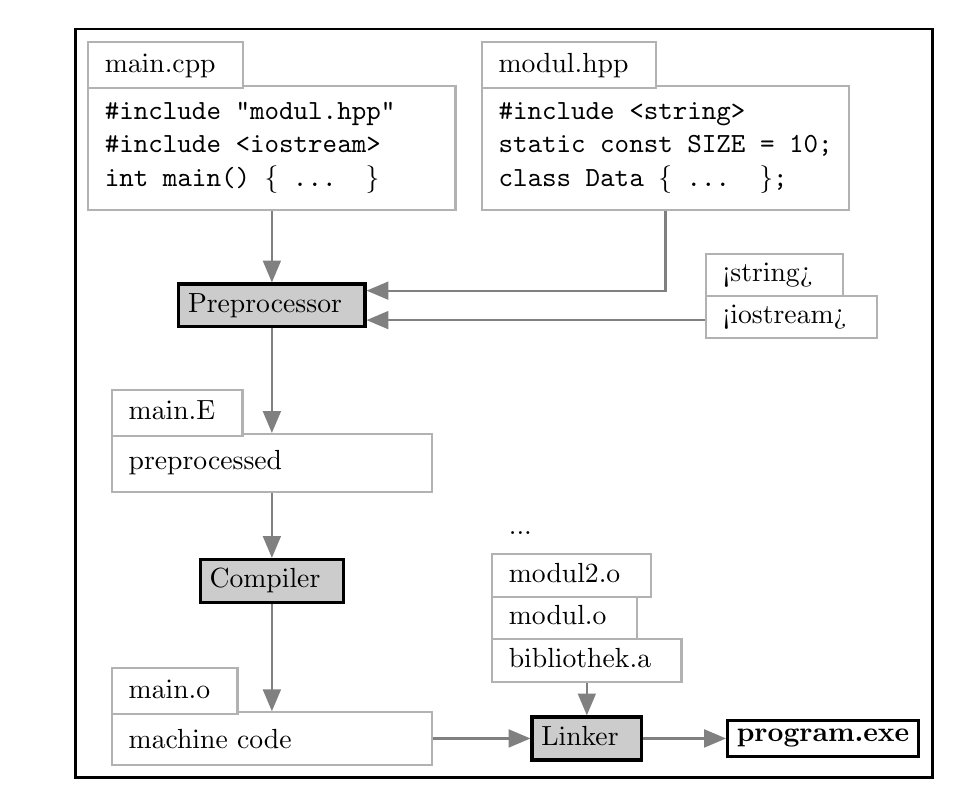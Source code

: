 \usetikzlibrary{backgrounds,positioning}
\usetikzlibrary{arrows}

\pgfdeclarelayer{background}
\pgfdeclarelayer{back}
\pgfsetlayers{background,back,main}

%\resizebox {\columnwidth} {!} {    % (2) scale to exact column width
\begin{tikzpicture}[
    background rectangle/.style={fill=white,draw=black,line width=1pt}, show background rectangle,
]

\tikzstyle{mybox} = [draw, fill=black!0, very thick,
    rectangle, inner sep=8pt, inner ysep=16pt]
\tikzstyle{fancytitle} =[fill=black!0, draw, very thick, text=black!100, rectangle, inner xsep=6pt,yshift=7.2pt,right=0pt]
\tikzstyle{modul} =[text=black!100, rectangle, inner sep=6pt]
\tikzstyle{cpp} =[fill=black!0, draw=black!30, thick]
\tikzstyle{code} =[cpp,font=\tt]
\tikzstyle{hpp} =[fill=black!0, draw, thick]
\tikzstyle{prog} =[fill=black!20, draw=black!100, very thick]
% \gpSchriftfamilie{TheSansMono}

  \node at (0,0) (main) [modul,code] {%
	\begin{minipage}{0.35\textwidth}
      \#include "modul.hpp" \\
      \#include <iostream> \\
	  int main() \{ ... \}
    \end{minipage}%
  };
  \node[fancytitle,cpp] at (main.north west) {main.cpp\phantom(};

  \node at (5,0) (modul) [modul,code] {%
	\begin{minipage}{0.35\textwidth}
      \#include <string> \\
      static const SIZE = 10; \\
	  class Data \{ ... \};
    \end{minipage}%
  };
  \node[fancytitle,cpp] at (modul.north west) {modul.hpp\phantom(};

  \node at (0,-2) (PRE) [prog] {Preprocessor\phantom{g}};

  \node at (0,-4) (code) [modul,cpp] {%
	\begin{minipage}{0.30\textwidth}
      preprocessed
    \end{minipage}%
  };
  \node[fancytitle,cpp] at (code.north west) {main.E\phantom(};

  \node at (0,-5.5) (CPL) [prog] {Compiler\phantom{g}};


  \node at (0,-7.5) (obj) [modul,cpp] {%
	\begin{minipage}{0.30\textwidth}
      machine code
    \end{minipage}%
  };
  \node[fancytitle,cpp] at (obj.north west) {main.o\phantom(};

  \node at (4,-7.5) (LINK) [prog] {Linker\phantom{g}};

  \node[prog,fill=white,] at (7.0,-7.5) (exe) {\bf{program.exe}};


  \node[fancytitle,cpp,above=of LINK,yshift=-24pt]  (liba) {bibliothek.a\phantom{g}};
  \node[fancytitle,cpp] at (liba.north west)  (modulo) {modul.o\phantom{g}};
  \node[fancytitle,cpp] at (modulo.north west)  (modulo2) {modul2.o\phantom{g}};
  \node[fancytitle,cpp,fill=none,draw=none] at (modulo2.north west)  (modulox) {...};

  \node[fancytitle,cpp] at (5.5,-2.4) (iostream) {<iostream>\phantom{g}};
  \node[fancytitle,cpp] at (iostream.north west) (string) {<string>\phantom{g}};


\begin{pgfonlayer}{back}

\begin{scope}[->,thick,black!50]
 \draw[arrows={-triangle 45}]	(main) -- (PRE);
 \draw[arrows={-triangle 45}]	(modul) |- ([yshift=-3pt]PRE.north east);
 \draw[arrows={-triangle 45}]	(PRE) -- (code);

 \draw[arrows={-triangle 45}]	(code) -- (CPL);
 \draw[arrows={-triangle 45}]	(CPL) -- (obj);


 \draw[arrows={-triangle 45}]	(obj) -- (LINK);
 \draw[arrows={-triangle 45}]	(liba) -| (LINK);
 \draw[arrows={-triangle 45}]	(LINK) -- (exe);

 \draw[arrows={-triangle 45}]	(string) |- ([yshift=3pt]PRE.south east);
 
\end{scope}

\end{pgfonlayer}

\end{tikzpicture}%
%} %resizebox